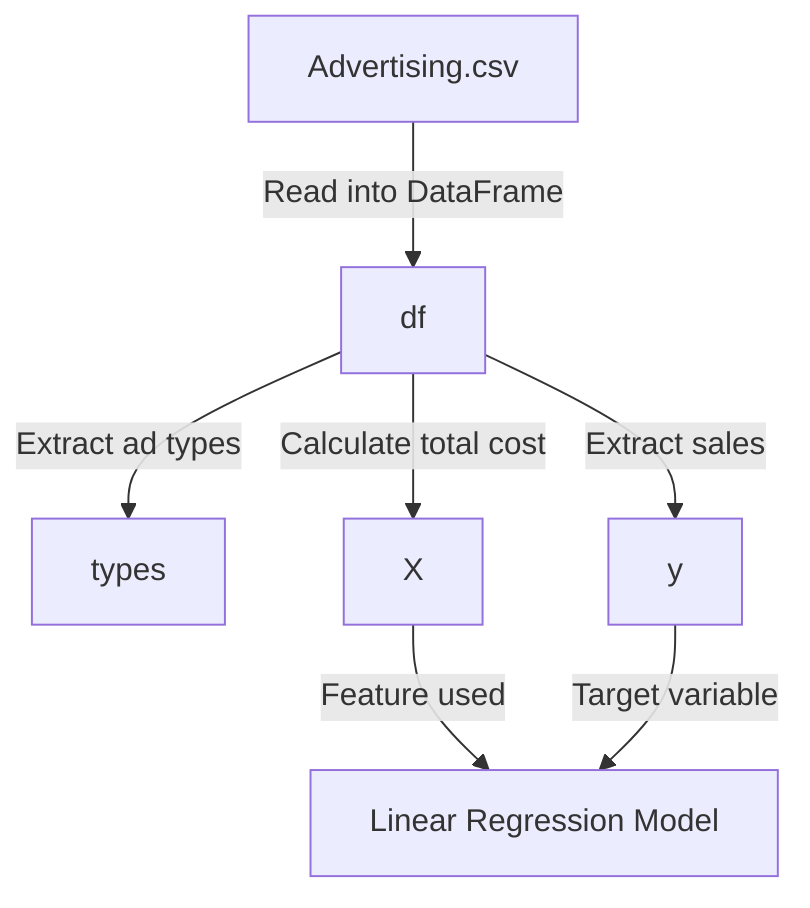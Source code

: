 flowchart TD
    %% Data source node
    A["Advertising.csv"] --> |"Read into DataFrame"| B["df"]
    %% EDA and preprocessing nodes
    B --> |"Extract ad types"| C["types"]
    B --> |"Calculate total cost"| D["X"]
    B --> |"Extract sales"| E["y"]
    %% Linear Regression Model node
    D --> |"Feature used"| F["Linear Regression Model"]
    E --> |"Target variable"| F
    %% Explanation
    %% A: Data source for advertising costs and sales
    %% B: DataFrame containing the main data
    %% C: List of ad types, used in visualization
    %% D: Numpy array of total advertisement cost, used as feature
    %% E: Numpy array of Sales, target for predictions
    %% F: The Linear Regression model predicting sales from total cost